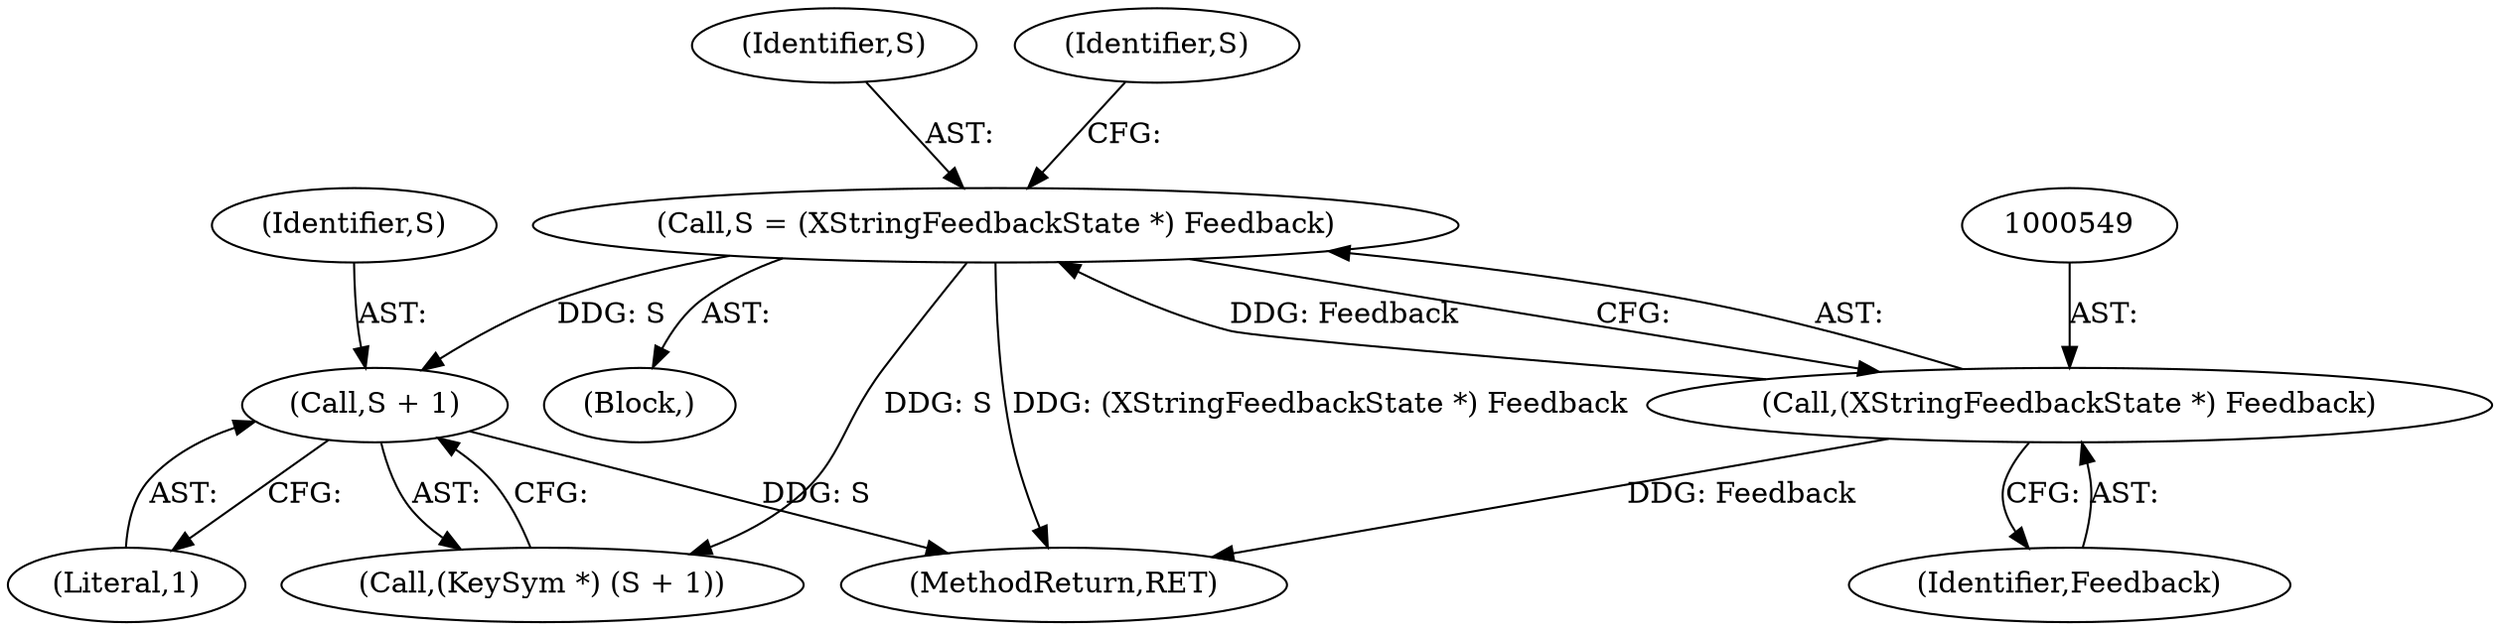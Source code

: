 digraph "0_libXi_19a9cd607de73947fcfb104682f203ffe4e1f4e5_1@pointer" {
"1000591" [label="(Call,S + 1)"];
"1000546" [label="(Call,S = (XStringFeedbackState *) Feedback)"];
"1000548" [label="(Call,(XStringFeedbackState *) Feedback)"];
"1000593" [label="(Literal,1)"];
"1000591" [label="(Call,S + 1)"];
"1000547" [label="(Identifier,S)"];
"1000546" [label="(Call,S = (XStringFeedbackState *) Feedback)"];
"1000538" [label="(Block,)"];
"1000592" [label="(Identifier,S)"];
"1000553" [label="(Identifier,S)"];
"1000737" [label="(MethodReturn,RET)"];
"1000550" [label="(Identifier,Feedback)"];
"1000548" [label="(Call,(XStringFeedbackState *) Feedback)"];
"1000589" [label="(Call,(KeySym *) (S + 1))"];
"1000591" -> "1000589"  [label="AST: "];
"1000591" -> "1000593"  [label="CFG: "];
"1000592" -> "1000591"  [label="AST: "];
"1000593" -> "1000591"  [label="AST: "];
"1000589" -> "1000591"  [label="CFG: "];
"1000591" -> "1000737"  [label="DDG: S"];
"1000546" -> "1000591"  [label="DDG: S"];
"1000546" -> "1000538"  [label="AST: "];
"1000546" -> "1000548"  [label="CFG: "];
"1000547" -> "1000546"  [label="AST: "];
"1000548" -> "1000546"  [label="AST: "];
"1000553" -> "1000546"  [label="CFG: "];
"1000546" -> "1000737"  [label="DDG: (XStringFeedbackState *) Feedback"];
"1000548" -> "1000546"  [label="DDG: Feedback"];
"1000546" -> "1000589"  [label="DDG: S"];
"1000548" -> "1000550"  [label="CFG: "];
"1000549" -> "1000548"  [label="AST: "];
"1000550" -> "1000548"  [label="AST: "];
"1000548" -> "1000737"  [label="DDG: Feedback"];
}
